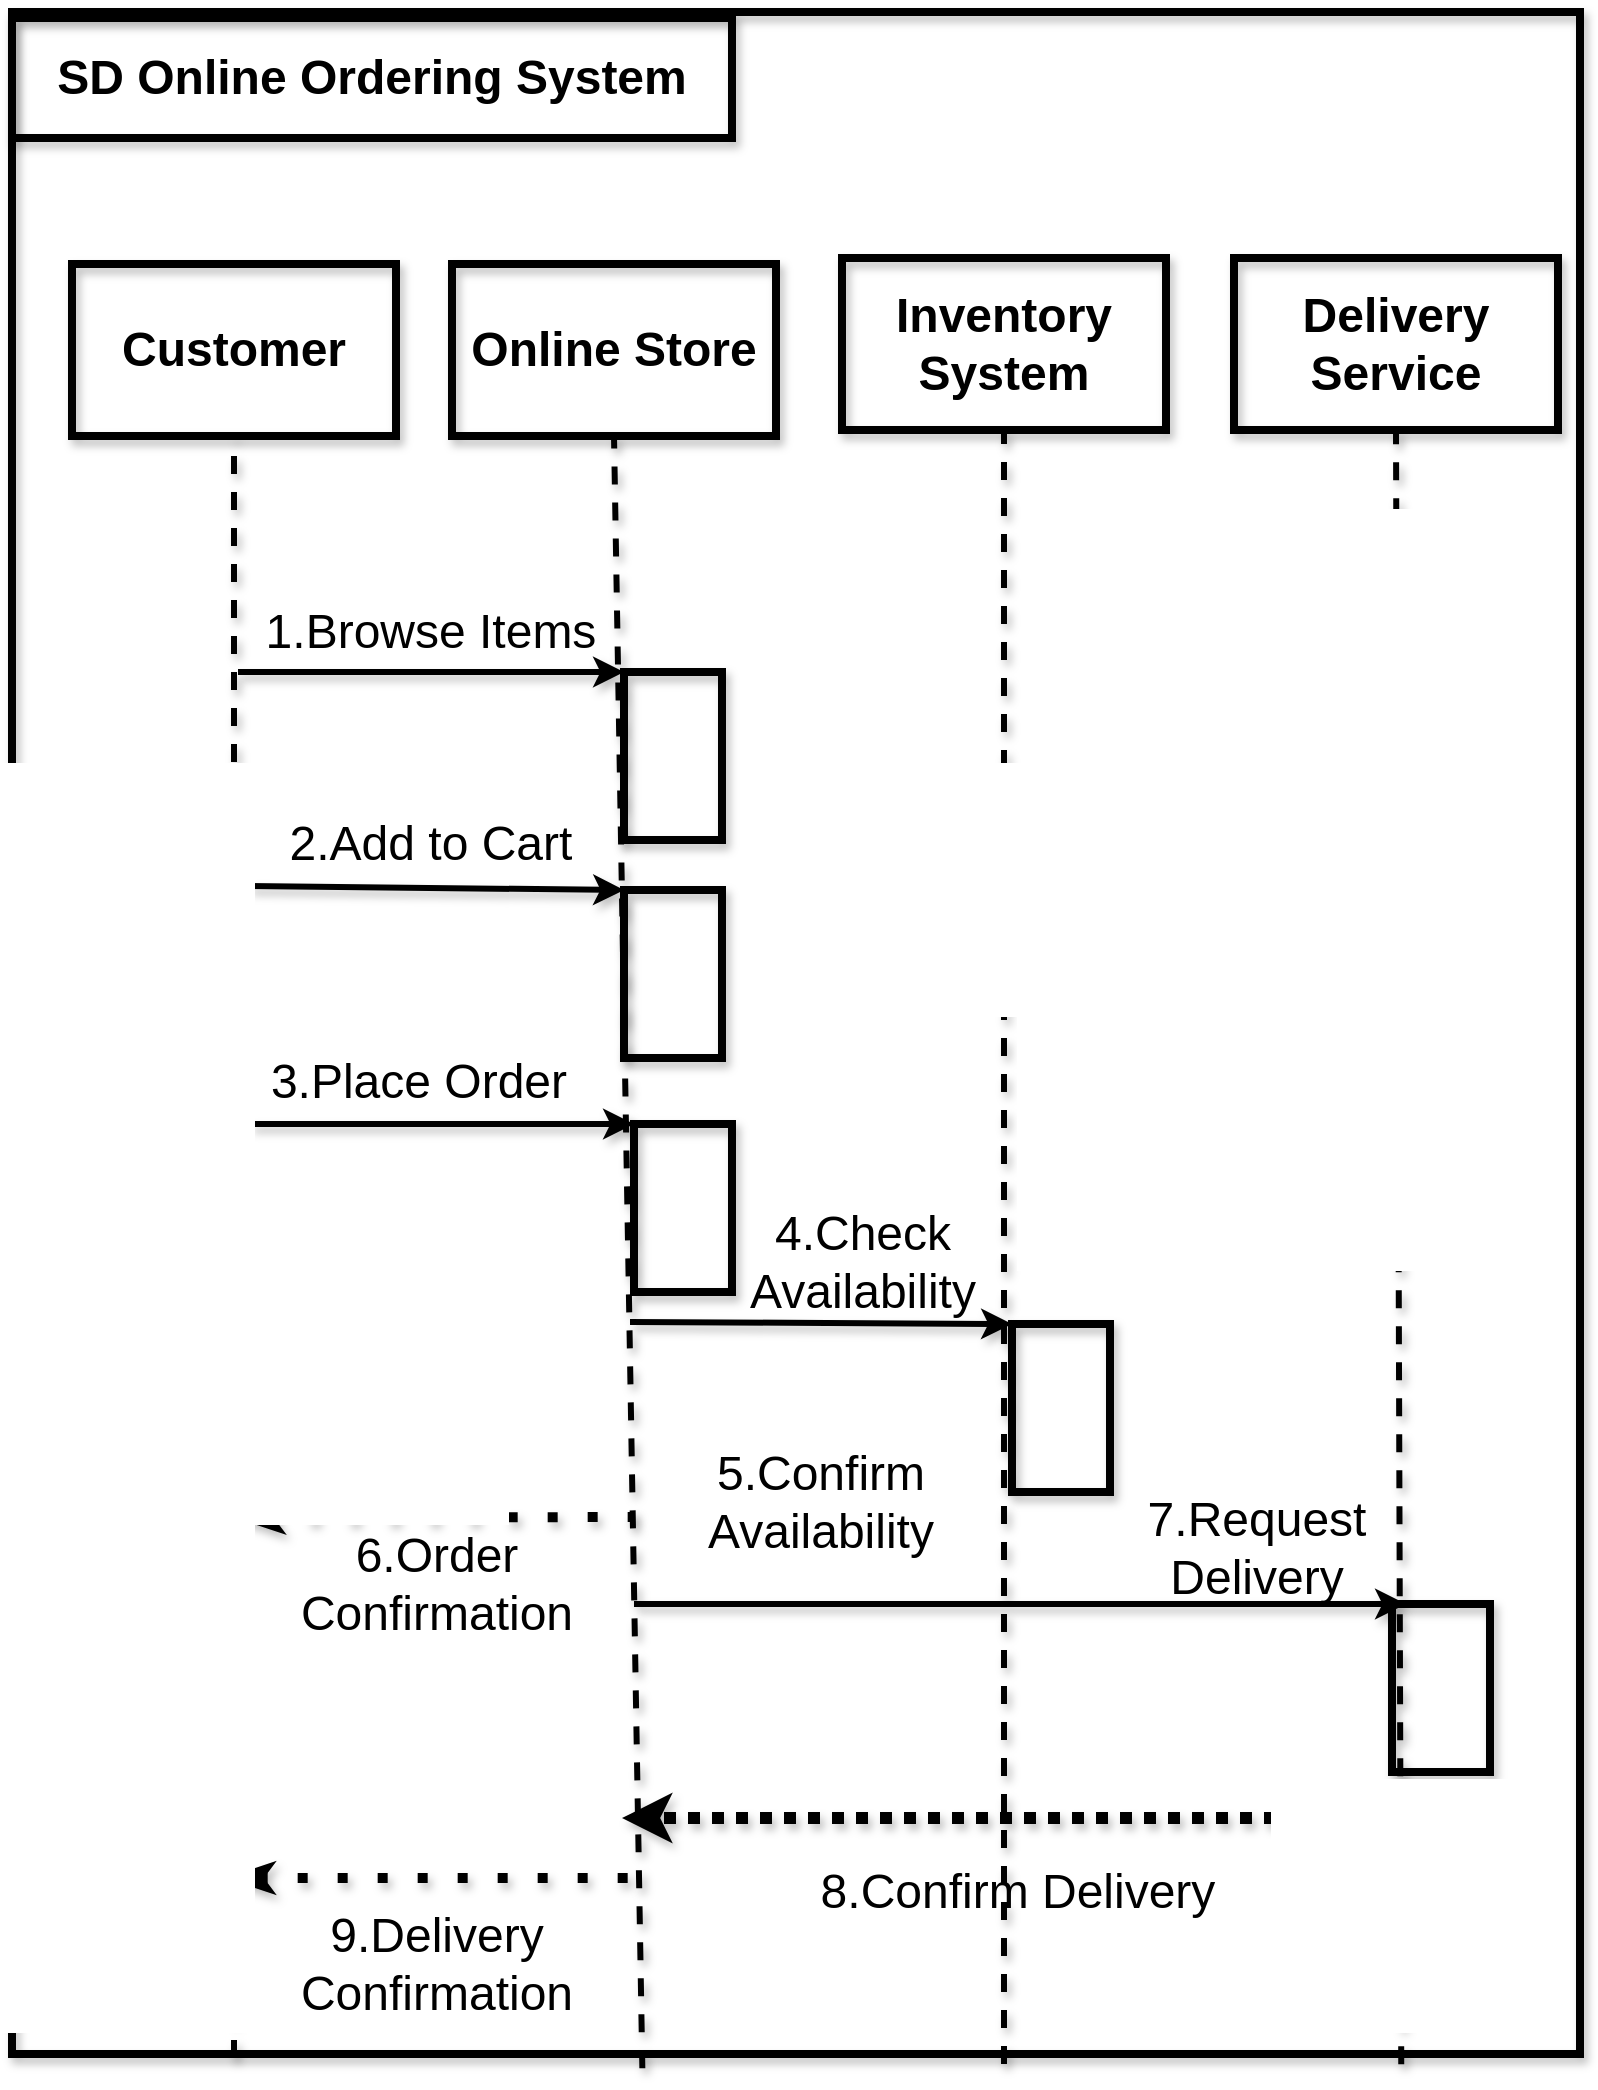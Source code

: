 <mxfile>
    <diagram id="Kt5WEmSe0A2CEMY2801E" name="Page-1">
        <mxGraphModel dx="1640" dy="1130" grid="0" gridSize="10" guides="1" tooltips="1" connect="1" arrows="1" fold="1" page="0" pageScale="1" pageWidth="827" pageHeight="1169" background="#FFFFFF" math="0" shadow="0">
            <root>
                <mxCell id="0"/>
                <mxCell id="1" parent="0"/>
                <mxCell id="2" value="" style="whiteSpace=wrap;html=1;fillColor=none;rounded=0;glass=1;shadow=1;strokeColor=#000000;strokeWidth=4;enumerate=0;" vertex="1" parent="1">
                    <mxGeometry x="17" y="50" width="784" height="1021" as="geometry"/>
                </mxCell>
                <mxCell id="3" value="&lt;font size=&quot;1&quot; color=&quot;#000000&quot;&gt;&lt;b style=&quot;font-size: 24px;&quot;&gt;SD Online Ordering System&lt;/b&gt;&lt;/font&gt;" style="rounded=0;whiteSpace=wrap;html=1;shadow=1;glass=1;strokeColor=#000000;strokeWidth=4;fillColor=none;enumerate=0;" vertex="1" parent="1">
                    <mxGeometry x="17" y="53" width="360" height="60" as="geometry"/>
                </mxCell>
                <mxCell id="4" value="&lt;b&gt;Customer&lt;/b&gt;" style="rounded=0;whiteSpace=wrap;html=1;shadow=1;glass=1;strokeColor=#000000;strokeWidth=4;fontSize=24;fontColor=#000000;fillColor=none;enumerate=0;" vertex="1" parent="1">
                    <mxGeometry x="47" y="176" width="162" height="86" as="geometry"/>
                </mxCell>
                <mxCell id="8" value="&lt;b&gt;Online Store&lt;/b&gt;" style="rounded=0;whiteSpace=wrap;html=1;shadow=1;glass=1;strokeColor=#000000;strokeWidth=4;fontSize=24;fontColor=#000000;fillColor=none;enumerate=0;" vertex="1" parent="1">
                    <mxGeometry x="237" y="176" width="162" height="86" as="geometry"/>
                </mxCell>
                <mxCell id="9" value="&lt;b&gt;Inventory System&lt;/b&gt;" style="rounded=0;whiteSpace=wrap;html=1;shadow=1;glass=1;strokeColor=#000000;strokeWidth=4;fontSize=24;fontColor=#000000;fillColor=none;enumerate=0;" vertex="1" parent="1">
                    <mxGeometry x="432" y="173" width="162" height="86" as="geometry"/>
                </mxCell>
                <mxCell id="10" value="&lt;b&gt;Delivery Service&lt;/b&gt;" style="rounded=0;whiteSpace=wrap;html=1;shadow=1;glass=1;strokeColor=#000000;strokeWidth=4;fontSize=24;fontColor=#000000;fillColor=none;enumerate=0;" vertex="1" parent="1">
                    <mxGeometry x="628" y="173" width="162" height="86" as="geometry"/>
                </mxCell>
                <mxCell id="17" value="" style="endArrow=none;dashed=1;html=1;strokeColor=#000000;strokeWidth=3;fontSize=24;fontColor=#000000;entryX=0.5;entryY=1;entryDx=0;entryDy=0;exitX=0.402;exitY=1.007;exitDx=0;exitDy=0;exitPerimeter=0;rounded=0;shadow=1;enumerate=0;" edge="1" parent="1" source="2" target="8">
                    <mxGeometry width="50" height="50" relative="1" as="geometry">
                        <mxPoint x="373" y="622" as="sourcePoint"/>
                        <mxPoint x="423" y="572" as="targetPoint"/>
                    </mxGeometry>
                </mxCell>
                <mxCell id="18" value="" style="endArrow=none;dashed=1;html=1;strokeColor=#000000;strokeWidth=3;fontSize=24;fontColor=#000000;entryX=0.5;entryY=1;entryDx=0;entryDy=0;rounded=0;shadow=1;enumerate=0;" edge="1" parent="1" target="4">
                    <mxGeometry width="50" height="50" relative="1" as="geometry">
                        <mxPoint x="128" y="1073" as="sourcePoint"/>
                        <mxPoint x="423" y="572" as="targetPoint"/>
                    </mxGeometry>
                </mxCell>
                <mxCell id="19" value="" style="endArrow=none;dashed=1;html=1;strokeColor=#000000;strokeWidth=3;fontSize=24;fontColor=#000000;entryX=0.5;entryY=1;entryDx=0;entryDy=0;rounded=0;shadow=1;enumerate=0;" edge="1" parent="1" target="9">
                    <mxGeometry width="50" height="50" relative="1" as="geometry">
                        <mxPoint x="513" y="1076" as="sourcePoint"/>
                        <mxPoint x="423" y="572" as="targetPoint"/>
                    </mxGeometry>
                </mxCell>
                <mxCell id="20" value="" style="endArrow=none;dashed=1;html=1;strokeColor=#000000;strokeWidth=3;fontSize=24;fontColor=#000000;entryX=0.5;entryY=1;entryDx=0;entryDy=0;exitX=0.886;exitY=1.005;exitDx=0;exitDy=0;exitPerimeter=0;rounded=0;shadow=1;enumerate=0;" edge="1" parent="1" source="2" target="10">
                    <mxGeometry width="50" height="50" relative="1" as="geometry">
                        <mxPoint x="373" y="622" as="sourcePoint"/>
                        <mxPoint x="423" y="572" as="targetPoint"/>
                    </mxGeometry>
                </mxCell>
                <mxCell id="21" value="" style="endArrow=classic;html=1;strokeColor=#000000;strokeWidth=3;fontSize=24;fontColor=#000000;entryX=0;entryY=0;entryDx=0;entryDy=0;rounded=0;shadow=1;enumerate=0;" edge="1" parent="1" target="29">
                    <mxGeometry width="50" height="50" relative="1" as="geometry">
                        <mxPoint x="130" y="380" as="sourcePoint"/>
                        <mxPoint x="310" y="386" as="targetPoint"/>
                    </mxGeometry>
                </mxCell>
                <mxCell id="22" value="" style="endArrow=classic;html=1;strokeColor=#000000;strokeWidth=3;fontSize=24;fontColor=#000000;entryX=0;entryY=0;entryDx=0;entryDy=0;rounded=0;shadow=1;enumerate=0;" edge="1" parent="1" target="31">
                    <mxGeometry width="50" height="50" relative="1" as="geometry">
                        <mxPoint x="135" y="487" as="sourcePoint"/>
                        <mxPoint x="331" y="491" as="targetPoint"/>
                    </mxGeometry>
                </mxCell>
                <mxCell id="23" value="" style="endArrow=classic;html=1;strokeColor=#000000;strokeWidth=3;fontSize=24;fontColor=#000000;entryX=0;entryY=0;entryDx=0;entryDy=0;rounded=0;shadow=1;enumerate=0;" edge="1" parent="1" target="32">
                    <mxGeometry width="50" height="50" relative="1" as="geometry">
                        <mxPoint x="326" y="705" as="sourcePoint"/>
                        <mxPoint x="522" y="709" as="targetPoint"/>
                    </mxGeometry>
                </mxCell>
                <mxCell id="24" value="" style="endArrow=classic;html=1;strokeColor=#000000;strokeWidth=3;fontSize=24;fontColor=#000000;entryX=0;entryY=0;entryDx=0;entryDy=0;rounded=0;shadow=1;enumerate=0;" edge="1" parent="1" target="30">
                    <mxGeometry width="50" height="50" relative="1" as="geometry">
                        <mxPoint x="136" y="606" as="sourcePoint"/>
                        <mxPoint x="332" y="610" as="targetPoint"/>
                    </mxGeometry>
                </mxCell>
                <mxCell id="25" value="" style="endArrow=classic;html=1;strokeColor=#000000;strokeWidth=3;fontSize=24;fontColor=#000000;rounded=0;shadow=1;enumerate=0;" edge="1" parent="1">
                    <mxGeometry width="50" height="50" relative="1" as="geometry">
                        <mxPoint x="328" y="846" as="sourcePoint"/>
                        <mxPoint x="714" y="846" as="targetPoint"/>
                    </mxGeometry>
                </mxCell>
                <mxCell id="29" value="" style="rounded=0;whiteSpace=wrap;html=1;shadow=1;glass=1;strokeColor=#000000;strokeWidth=4;fontSize=24;fontColor=#000000;fillColor=none;enumerate=0;" vertex="1" parent="1">
                    <mxGeometry x="323" y="380" width="49" height="84" as="geometry"/>
                </mxCell>
                <mxCell id="30" value="" style="rounded=0;whiteSpace=wrap;html=1;shadow=1;glass=1;strokeColor=#000000;strokeWidth=4;fontSize=24;fontColor=#000000;fillColor=none;enumerate=0;" vertex="1" parent="1">
                    <mxGeometry x="328" y="606" width="49" height="84" as="geometry"/>
                </mxCell>
                <mxCell id="31" value="" style="rounded=0;whiteSpace=wrap;html=1;shadow=1;glass=1;strokeColor=#000000;strokeWidth=4;fontSize=24;fontColor=#000000;fillColor=none;enumerate=0;" vertex="1" parent="1">
                    <mxGeometry x="323" y="489" width="49" height="84" as="geometry"/>
                </mxCell>
                <mxCell id="32" value="" style="rounded=0;whiteSpace=wrap;html=1;shadow=1;glass=1;strokeColor=#000000;strokeWidth=4;fontSize=24;fontColor=#000000;fillColor=none;enumerate=0;" vertex="1" parent="1">
                    <mxGeometry x="517" y="706" width="49" height="84" as="geometry"/>
                </mxCell>
                <mxCell id="42" style="edgeStyle=none;html=1;strokeColor=#000000;strokeWidth=6;fontSize=24;fontColor=#000000;dashed=1;dashPattern=1 1;rounded=0;shadow=1;enumerate=0;" edge="1" parent="1">
                    <mxGeometry relative="1" as="geometry">
                        <mxPoint x="709" y="953" as="sourcePoint"/>
                        <mxPoint x="322" y="953" as="targetPoint"/>
                    </mxGeometry>
                </mxCell>
                <mxCell id="33" value="" style="rounded=0;whiteSpace=wrap;html=1;shadow=1;glass=1;strokeColor=#000000;strokeWidth=4;fontSize=24;fontColor=#000000;fillColor=none;enumerate=0;" vertex="1" parent="1">
                    <mxGeometry x="707" y="846" width="49" height="84" as="geometry"/>
                </mxCell>
                <mxCell id="34" value="1.Browse Items" style="text;html=1;strokeColor=none;fillColor=none;align=center;verticalAlign=middle;whiteSpace=wrap;rounded=0;shadow=1;glass=1;strokeWidth=4;fontSize=24;fontColor=#000000;enumerate=0;" vertex="1" parent="1">
                    <mxGeometry x="133" y="345" width="187" height="30" as="geometry"/>
                </mxCell>
                <mxCell id="35" value="2.Add to Cart" style="text;html=1;strokeColor=none;fillColor=none;align=center;verticalAlign=middle;whiteSpace=wrap;rounded=0;shadow=1;glass=1;strokeWidth=4;fontSize=24;fontColor=#000000;enumerate=0;" vertex="1" parent="1">
                    <mxGeometry x="133" y="451" width="187" height="30" as="geometry"/>
                </mxCell>
                <mxCell id="36" value="3.Place Order" style="text;html=1;strokeColor=none;fillColor=none;align=center;verticalAlign=middle;whiteSpace=wrap;rounded=0;shadow=1;glass=1;strokeWidth=4;fontSize=24;fontColor=#000000;enumerate=0;" vertex="1" parent="1">
                    <mxGeometry x="127" y="570" width="187" height="30" as="geometry"/>
                </mxCell>
                <mxCell id="37" value="5.Confirm Availability" style="text;html=1;strokeColor=none;fillColor=none;align=center;verticalAlign=middle;whiteSpace=wrap;rounded=0;shadow=1;glass=1;strokeWidth=4;fontSize=24;fontColor=#000000;enumerate=0;" vertex="1" parent="1">
                    <mxGeometry x="328" y="780" width="187" height="30" as="geometry"/>
                </mxCell>
                <mxCell id="38" value="7.Request Delivery" style="text;html=1;strokeColor=none;fillColor=none;align=center;verticalAlign=middle;whiteSpace=wrap;rounded=0;shadow=1;glass=1;strokeWidth=4;fontSize=24;fontColor=#000000;enumerate=0;" vertex="1" parent="1">
                    <mxGeometry x="546" y="803" width="187" height="30" as="geometry"/>
                </mxCell>
                <mxCell id="39" value="8.Confirm Delivery" style="text;html=1;strokeColor=none;fillColor=none;align=center;verticalAlign=middle;whiteSpace=wrap;rounded=0;shadow=1;glass=1;strokeWidth=4;fontSize=24;fontColor=#000000;enumerate=0;" vertex="1" parent="1">
                    <mxGeometry x="372" y="975" width="296" height="30" as="geometry"/>
                </mxCell>
                <mxCell id="40" value="6.Order Confirmation" style="text;html=1;strokeColor=none;fillColor=none;align=center;verticalAlign=middle;whiteSpace=wrap;rounded=0;shadow=1;glass=1;strokeWidth=4;fontSize=24;fontColor=#000000;enumerate=0;" vertex="1" parent="1">
                    <mxGeometry x="136" y="821" width="187" height="30" as="geometry"/>
                </mxCell>
                <mxCell id="41" value="9.Delivery Confirmation" style="text;html=1;strokeColor=none;fillColor=none;align=center;verticalAlign=middle;whiteSpace=wrap;rounded=0;shadow=1;glass=1;strokeWidth=4;fontSize=24;fontColor=#000000;enumerate=0;" vertex="1" parent="1">
                    <mxGeometry x="136" y="1011" width="187" height="30" as="geometry"/>
                </mxCell>
                <mxCell id="43" value="4.Check Availability" style="text;html=1;strokeColor=none;fillColor=none;align=center;verticalAlign=middle;whiteSpace=wrap;rounded=0;shadow=1;glass=1;strokeWidth=4;fontSize=24;fontColor=#000000;enumerate=0;" vertex="1" parent="1">
                    <mxGeometry x="349" y="660" width="187" height="30" as="geometry"/>
                </mxCell>
                <mxCell id="45" value="" style="endArrow=none;dashed=1;html=1;dashPattern=1 3;strokeWidth=5;strokeColor=#000000;fontSize=24;fontColor=#000000;startArrow=classicThin;startFill=1;entryX=0;entryY=0.75;entryDx=0;entryDy=0;rounded=0;shadow=1;enumerate=0;" edge="1" parent="1" target="37">
                    <mxGeometry width="50" height="50" relative="1" as="geometry">
                        <mxPoint x="131" y="803" as="sourcePoint"/>
                        <mxPoint x="136" y="810" as="targetPoint"/>
                    </mxGeometry>
                </mxCell>
                <mxCell id="46" value="" style="endArrow=none;dashed=1;html=1;dashPattern=1 3;strokeWidth=5;strokeColor=#000000;fontSize=24;fontColor=#000000;startArrow=classicThin;startFill=1;rounded=0;shadow=1;enumerate=0;" edge="1" parent="1">
                    <mxGeometry width="50" height="50" relative="1" as="geometry">
                        <mxPoint x="126" y="983" as="sourcePoint"/>
                        <mxPoint x="332" y="983" as="targetPoint"/>
                    </mxGeometry>
                </mxCell>
            </root>
        </mxGraphModel>
    </diagram>
</mxfile>